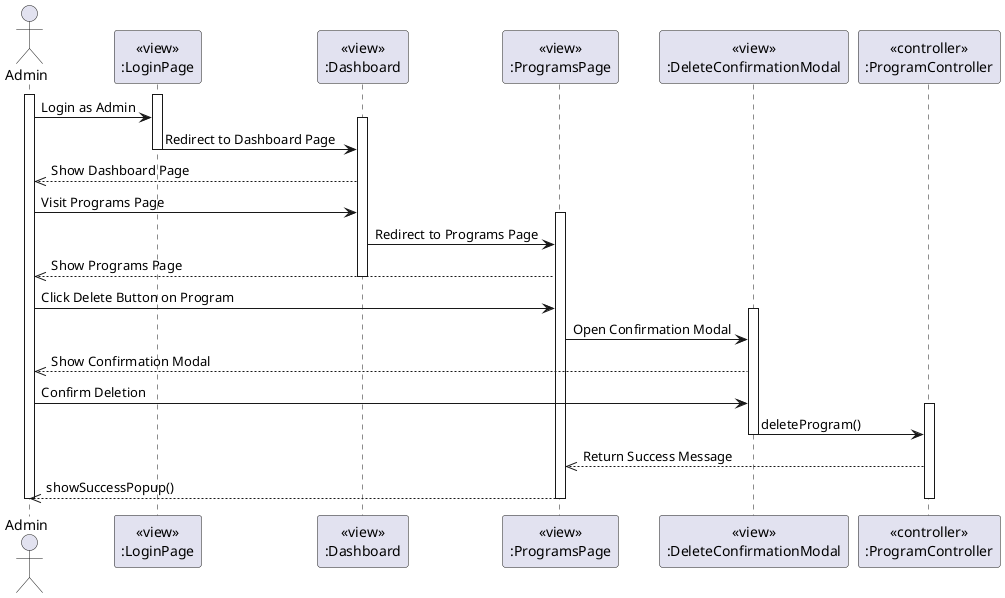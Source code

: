 @startuml DeleteProgram
actor Admin
participant LoginPageView [
  <<view>>
  :LoginPage
]

participant DashboardView [
  <<view>>
  :Dashboard
]

participant ProgramsView [
  <<view>>
  :ProgramsPage
]

participant DeleteConfirmationModalView [
  <<view>>
  :DeleteConfirmationModal
]

participant ProgramController [
  <<controller>>
  :ProgramController
]

activate Admin
activate LoginPageView
Admin -> LoginPageView: Login as Admin
activate DashboardView
LoginPageView -> DashboardView: Redirect to Dashboard Page
deactivate LoginPageView

DashboardView -->> Admin: Show Dashboard Page

Admin -> DashboardView: Visit Programs Page
activate ProgramsView
DashboardView -> ProgramsView: Redirect to Programs Page
ProgramsView -->> Admin: Show Programs Page
deactivate DashboardView

Admin -> ProgramsView: Click Delete Button on Program

activate DeleteConfirmationModalView
ProgramsView -> DeleteConfirmationModalView: Open Confirmation Modal
DeleteConfirmationModalView -->> Admin: Show Confirmation Modal

Admin -> DeleteConfirmationModalView: Confirm Deletion

activate ProgramController
DeleteConfirmationModalView -> ProgramController: deleteProgram()
deactivate DeleteConfirmationModalView
ProgramController -->> ProgramsView: Return Success Message
ProgramsView -->> Admin: showSuccessPopup()
deactivate ProgramController

deactivate Admin
deactivate ProgramsView
@enduml
